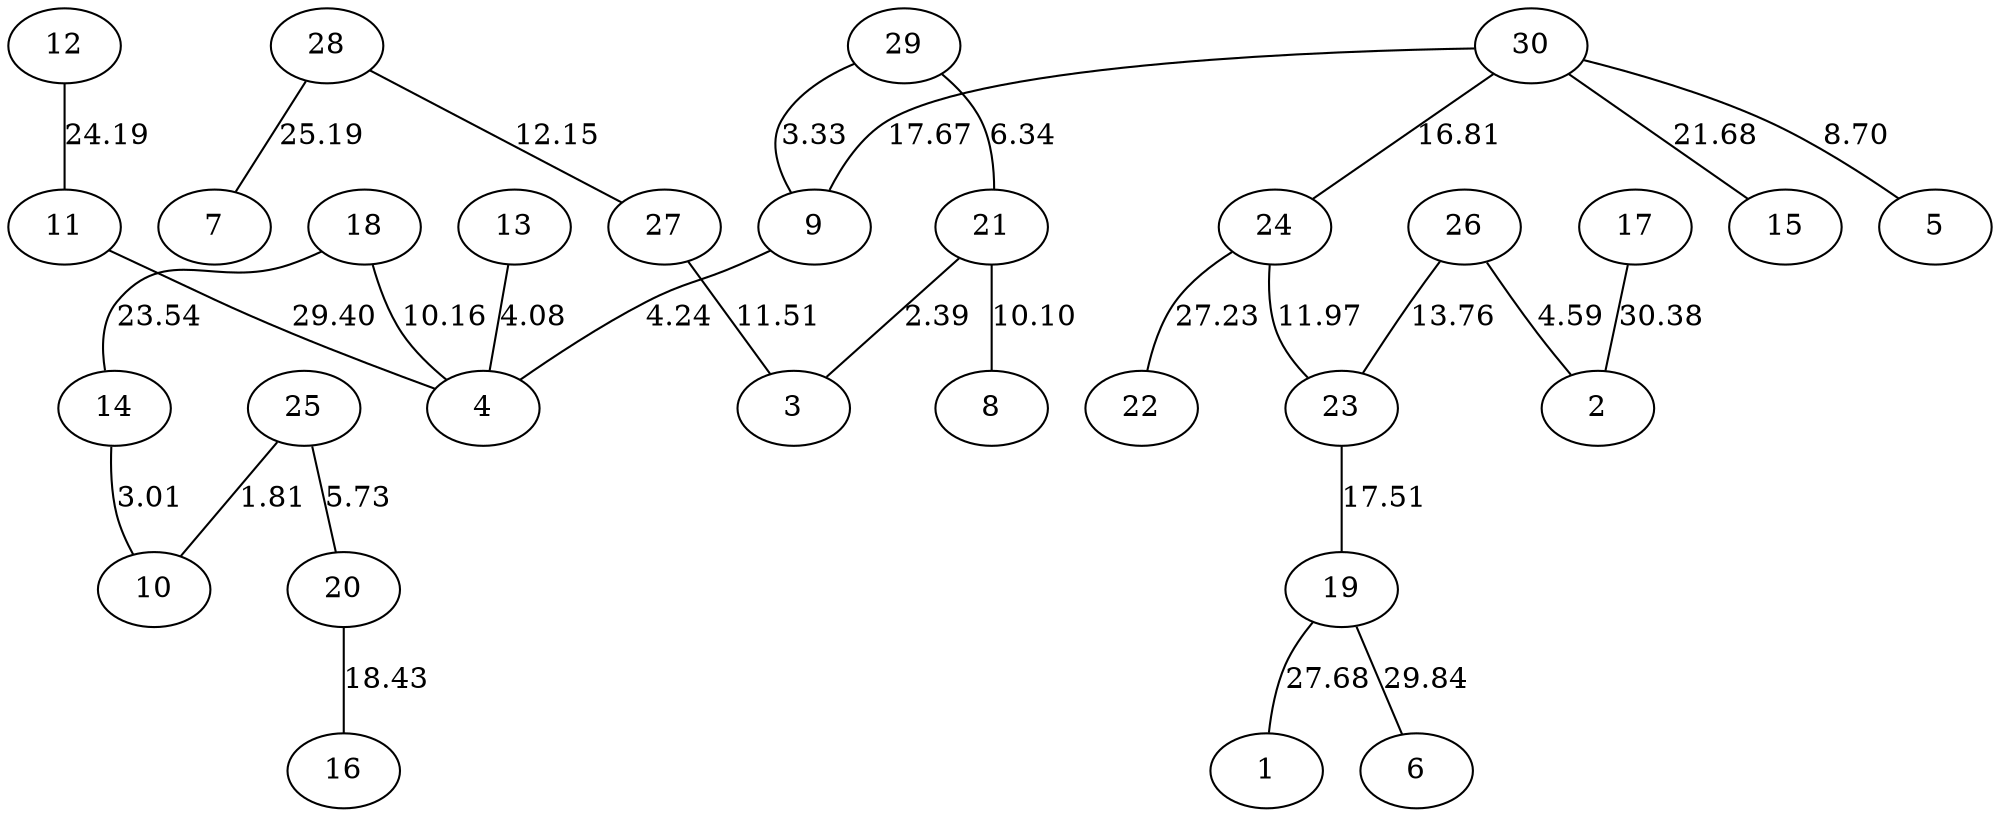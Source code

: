 graph {
25--10[label=1.81]
21--3[label=2.39]
14--10[label=3.01]
29--9[label=3.33]
13--4[label=4.08]
9--4[label=4.24]
26--2[label=4.59]
25--20[label=5.73]
29--21[label=6.34]
30--5[label=8.70]
21--8[label=10.10]
18--4[label=10.16]
27--3[label=11.51]
24--23[label=11.97]
28--27[label=12.15]
26--23[label=13.76]
30--24[label=16.81]
23--19[label=17.51]
30--9[label=17.67]
20--16[label=18.43]
30--15[label=21.68]
18--14[label=23.54]
12--11[label=24.19]
28--7[label=25.19]
24--22[label=27.23]
19--1[label=27.68]
11--4[label=29.40]
19--6[label=29.84]
17--2[label=30.38]
}
